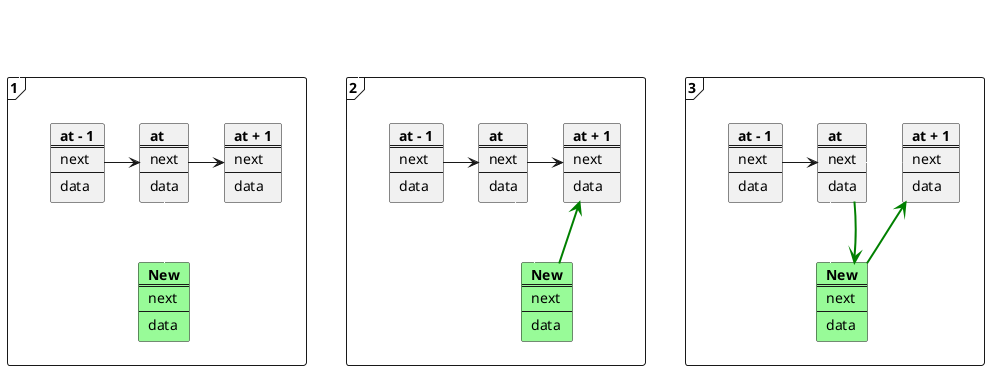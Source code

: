 @startuml

frame "1" as first {
    card prev1 [
        <b>at - 1
        ====
        next
        ----
        data
    ]
    card current1 [
        <b>at
        ====
        next
        ----
        data
    ]
    card next1 [
        <b>at + 1
        ====
        next
        ----
        data
    ]
    card new1 #palegreen [
        <b>New
        ====
        next
        ----
        data
    ]
    prev1 -r-> current1
    current1 -r-> next1
    current1 -d- new1 #line:white
}

frame "2" as second {
    card prev2 [
        <b>at - 1
        ====
        next
        ----
        data
    ]
    card current2 [
        <b>at
        ====
        next
        ----
        data
    ]
    card next2 [
        <b>at + 1
        ====
        next
        ----
        data
    ]
    card new2 #palegreen [
        <b>New
        ====
        next
        ----
        data
    ]
    prev2 -r-> current2
    current2 -r-> next2
    current2 -d- new2 #line:white
    new2 -u-> next2 #line:green;line.bold
}

frame "3" as third {
    card prev3 [
        <b>at - 1
        ====
        next
        ----
        data
    ]
    card current3 [
        <b>at
        ====
        next
        ----
        data
    ]
    card next3 [
        <b>at + 1
        ====
        next
        ----
        data
    ]
    card new3 #palegreen [
        <b>New
        ====
        next
        ----
        data
    ]
    prev3 -r-> current3
    current3 -r-> next3 #line:white
    current3 -d- new3 #line:white
    new3 -u-> next3 #line:green;line.bold
    current3 -d-> new3 #line:green;line.bold
}

first -r- second #line:white
second -r- third #line:white

@enduml